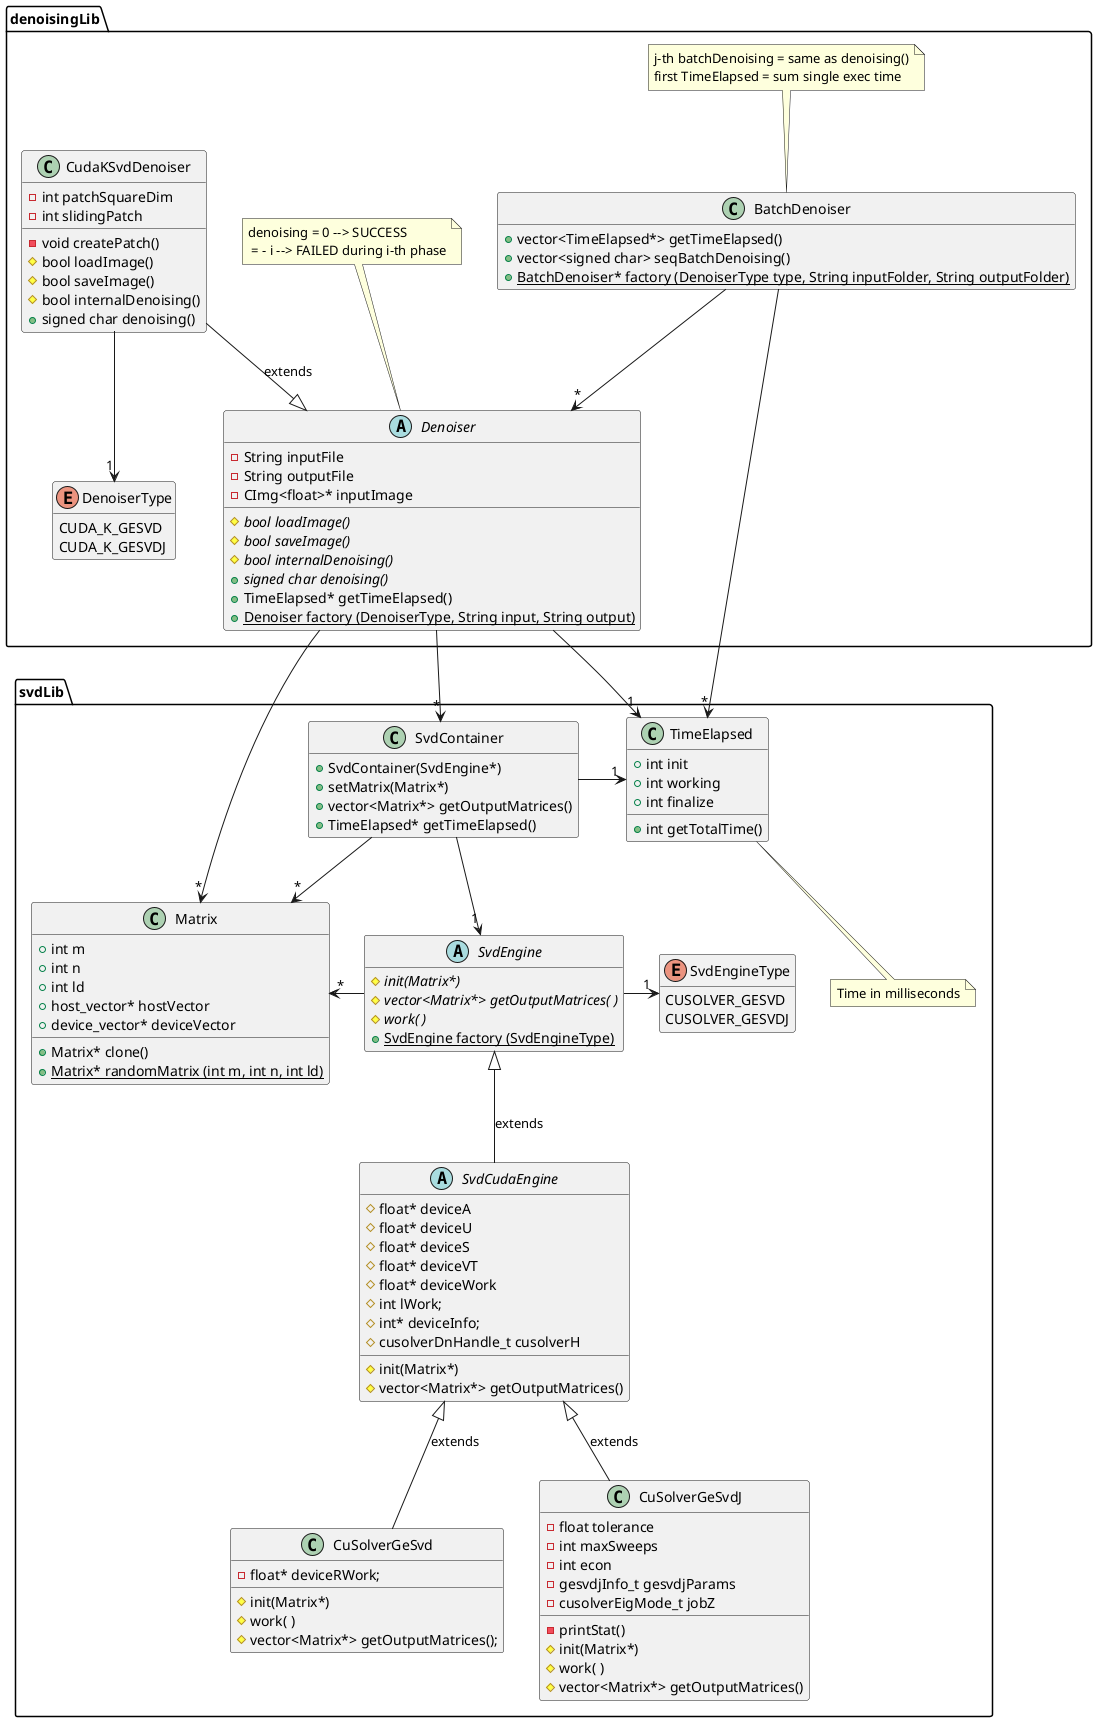 @startuml diagrammaSVD

package svdLib {
    class Matrix{
        + int m
        + int n
        + int ld
        + host_vector* hostVector
        + device_vector* deviceVector
        + Matrix* clone()
        {static} + Matrix* randomMatrix (int m, int n, int ld)
    }

    abstract class SvdEngine{
        
        {abstract} # init(Matrix*)
        {abstract} # vector<Matrix*> getOutputMatrices( )
        {abstract} # work( )
        {static} + SvdEngine factory (SvdEngineType)
    }

    abstract class SvdCudaEngine{

        # float* deviceA
        # float* deviceU
        # float* deviceS
        # float* deviceVT
        # float* deviceWork
        # int lWork;
        # int* deviceInfo;
        # cusolverDnHandle_t cusolverH
        

        #  init(Matrix*)
        #  vector<Matrix*> getOutputMatrices()
    }

    enum SvdEngineType{
            CUSOLVER_GESVD
            CUSOLVER_GESVDJ
    }

    class CuSolverGeSvd{

        - float* deviceRWork;

        # init(Matrix*)
        # work( )
        # vector<Matrix*> getOutputMatrices();
    }

    class CuSolverGeSvdJ{

        - float tolerance
        - int maxSweeps
        - int econ
        - gesvdjInfo_t gesvdjParams
        - cusolverEigMode_t jobZ

        - printStat()
        # init(Matrix*)
        # work( )
        # vector<Matrix*> getOutputMatrices()
    }


    class TimeElapsed{
        + int init
        + int working
        + int finalize
        + int getTotalTime()
    }

    note bottom: Time in milliseconds

    class SvdContainer{

        + SvdContainer(SvdEngine*)
        + setMatrix(Matrix*)
        + vector<Matrix*> getOutputMatrices()
        + TimeElapsed* getTimeElapsed()
    }

    SvdContainer -->  "*" Matrix 
    SvdContainer --> "1" SvdEngine
    TimeElapsed "1" <- SvdContainer
    SvdEngine -> "*" Matrix
    SvdEngine -> "1" SvdEngineType
    SvdEngine <|-- SvdCudaEngine : extends
    SvdCudaEngine <|-- CuSolverGeSvdJ : extends
    SvdCudaEngine <|-- CuSolverGeSvd : extends

    hide SvdEngineType methods
    hide SvdContainer fields
    hide SvdEngine fields
}

package denoisingLib{

    enum DenoiserType{
            CUDA_K_GESVD
            CUDA_K_GESVDJ
    }

    abstract class Denoiser{

        - String inputFile
        - String outputFile
        - CImg<float>* inputImage

        {abstract} # bool loadImage()
        {abstract} # bool saveImage()
        {abstract} # bool internalDenoising()
        {abstract} + signed char denoising()
        + TimeElapsed* getTimeElapsed()
        {static} + Denoiser factory (DenoiserType, String input, String output)
    }

    note top: denoising = 0 --> SUCCESS\n = - i --> FAILED during i-th phase 

    class CudaKSvdDenoiser{
        - int patchSquareDim
        - int slidingPatch

        - void createPatch()
        # bool loadImage()
        # bool saveImage()
        # bool internalDenoising()
        + signed char denoising()
    }

    class BatchDenoiser{
        + vector<TimeElapsed*> getTimeElapsed() 
        + vector<signed char> seqBatchDenoising()
        {static} + BatchDenoiser* factory (DenoiserType type, String inputFolder, String outputFolder)
    }

    note top: j-th batchDenoising = same as denoising()\nfirst TimeElapsed = sum single exec time 


    Denoiser --> "1" TimeElapsed
    Denoiser --> "*" Matrix
    Denoiser --> "*" SvdContainer
    CudaKSvdDenoiser --|> Denoiser : extends
    CudaKSvdDenoiser --> "1" DenoiserType
    BatchDenoiser --> "*" Denoiser
    BatchDenoiser --> "*" TimeElapsed

    hide BatchDenoiser fields
    hide DenoiserType methods
}


@enduml